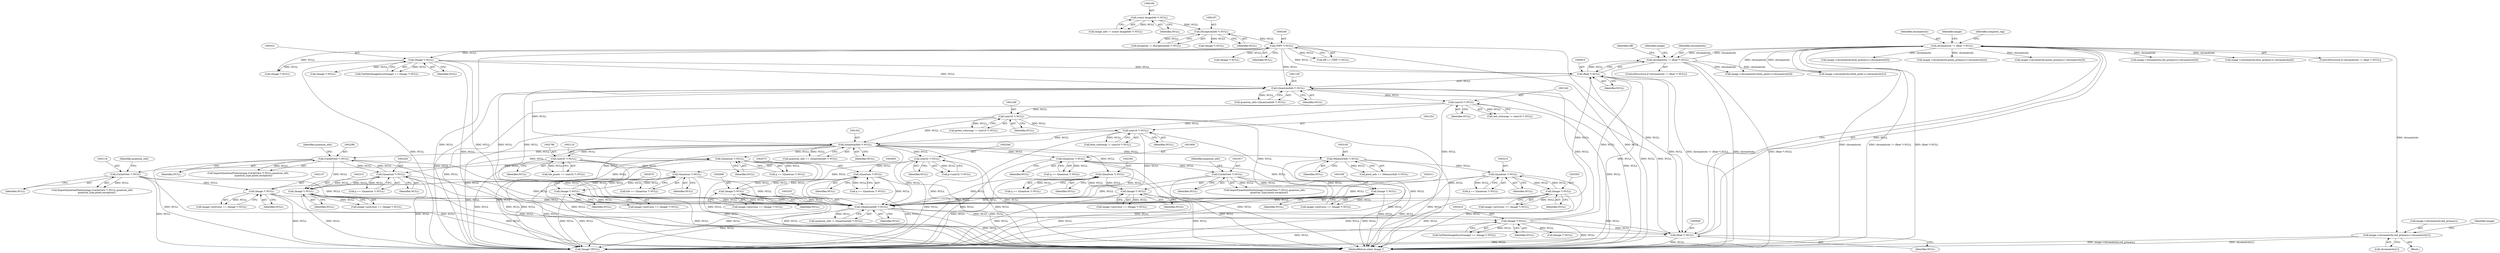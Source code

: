 digraph "0_ImageMagick_6e48aa92ff4e6e95424300ecd52a9ea453c19c60@array" {
"1000962" [label="(Call,image->chromaticity.red_primary.y=chromaticity[1])"];
"1000945" [label="(Call,chromaticity != (float *) NULL)"];
"1000907" [label="(Call,chromaticity != (float *) NULL)"];
"1000909" [label="(Call,(float *) NULL)"];
"1003334" [label="(Call,(QuantumInfo *) NULL)"];
"1003302" [label="(Call,(Image *) NULL)"];
"1003214" [label="(Call,(Quantum *) NULL)"];
"1003144" [label="(Call,(MemoryInfo *) NULL)"];
"1001431" [label="(Call,(QuantumInfo *) NULL)"];
"1001149" [label="(Call,(QuantumInfo *) NULL)"];
"1003418" [label="(Call,(Image *) NULL)"];
"1000245" [label="(Call,(TIFF *) NULL)"];
"1000186" [label="(Call,(ExceptionInfo *) NULL)"];
"1000159" [label="(Call,(const ImageInfo *) NULL)"];
"1000320" [label="(Call,(Image *) NULL)"];
"1000947" [label="(Call,(float *) NULL)"];
"1001252" [label="(Call,(uint16 *) NULL)"];
"1001247" [label="(Call,(uint16 *) NULL)"];
"1001241" [label="(Call,(uint16 *) NULL)"];
"1002109" [label="(Call,(Quantum *) NULL)"];
"1002136" [label="(Call,(Image *) NULL)"];
"1002117" [label="(Call,(CacheView *) NULL)"];
"1002295" [label="(Call,(CacheView *) NULL)"];
"1002219" [label="(Call,(Quantum *) NULL)"];
"1002314" [label="(Call,(Image *) NULL)"];
"1002572" [label="(Call,(Quantum *) NULL)"];
"1002539" [label="(Call,(uint32 *) NULL)"];
"1002695" [label="(Call,(Image *) NULL)"];
"1002510" [label="(Call,(Image *) NULL)"];
"1002391" [label="(Call,(Quantum *) NULL)"];
"1002849" [label="(Call,(Quantum *) NULL)"];
"1002785" [label="(Call,(uint32 *) NULL)"];
"1003069" [label="(Call,(Image *) NULL)"];
"1001908" [label="(Call,(Quantum *) NULL)"];
"1001935" [label="(Call,(Image *) NULL)"];
"1001916" [label="(Call,(CacheView *) NULL)"];
"1003415" [label="(Call,GetNextImageInList(image) == (Image *) NULL)"];
"1002389" [label="(Call,q == (Quantum *) NULL)"];
"1001908" [label="(Call,(Quantum *) NULL)"];
"1001239" [label="(Call,red_colormap != (uint16 *) NULL)"];
"1002219" [label="(Call,(Quantum *) NULL)"];
"1001252" [label="(Call,(uint16 *) NULL)"];
"1003298" [label="(Call,image->previous == (Image *) NULL)"];
"1002115" [label="(Call,ImportQuantumPixels(image,(CacheView *) NULL,quantum_info,\n            quantum_type,pixels,exception))"];
"1000963" [label="(Call,image->chromaticity.red_primary.y)"];
"1000970" [label="(Call,chromaticity[1])"];
"1001245" [label="(Call,green_colormap != (uint16 *) NULL)"];
"1002510" [label="(Call,(Image *) NULL)"];
"1001250" [label="(Call,blue_colormap != (uint16 *) NULL)"];
"1001149" [label="(Call,(QuantumInfo *) NULL)"];
"1000962" [label="(Call,image->chromaticity.red_primary.y=chromaticity[1])"];
"1002111" [label="(Identifier,NULL)"];
"1001006" [label="(Call,image->chromaticity.blue_primary.y=chromaticity[5])"];
"1001910" [label="(Identifier,NULL)"];
"1001147" [label="(Call,quantum_info=(QuantumInfo *) NULL)"];
"1002572" [label="(Call,(Quantum *) NULL)"];
"1002574" [label="(Identifier,NULL)"];
"1002217" [label="(Call,q == (Quantum *) NULL)"];
"1001429" [label="(Call,quantum_info == (QuantumInfo *) NULL)"];
"1000188" [label="(Identifier,NULL)"];
"1000973" [label="(Call,image->chromaticity.green_primary.x=chromaticity[2])"];
"1001247" [label="(Call,(uint16 *) NULL)"];
"1002132" [label="(Call,image->previous == (Image *) NULL)"];
"1000322" [label="(Identifier,NULL)"];
"1000984" [label="(Call,image->chromaticity.green_primary.y=chromaticity[3])"];
"1003065" [label="(Call,image->previous == (Image *) NULL)"];
"1001935" [label="(Call,(Image *) NULL)"];
"1000906" [label="(ControlStructure,if (chromaticity != (float *) NULL))"];
"1000950" [label="(Block,)"];
"1001433" [label="(Identifier,NULL)"];
"1000938" [label="(Identifier,tiff)"];
"1002512" [label="(Identifier,NULL)"];
"1003420" [label="(Identifier,NULL)"];
"1000159" [label="(Call,(const ImageInfo *) NULL)"];
"1001249" [label="(Identifier,NULL)"];
"1001916" [label="(Call,(CacheView *) NULL)"];
"1002391" [label="(Call,(Quantum *) NULL)"];
"1000217" [label="(Call,(Image *) NULL)"];
"1002221" [label="(Identifier,NULL)"];
"1000909" [label="(Call,(float *) NULL)"];
"1000157" [label="(Call,image_info != (const ImageInfo *) NULL)"];
"1002851" [label="(Identifier,NULL)"];
"1002295" [label="(Call,(CacheView *) NULL)"];
"1001914" [label="(Call,ImportQuantumPixels(image,(CacheView *) NULL,quantum_info,\n            quantum_type,pixels,exception))"];
"1000245" [label="(Call,(TIFF *) NULL)"];
"1003481" [label="(Call,(Image *)NULL)"];
"1000946" [label="(Identifier,chromaticity)"];
"1000945" [label="(Call,chromaticity != (float *) NULL)"];
"1003144" [label="(Call,(MemoryInfo *) NULL)"];
"1000977" [label="(Identifier,image)"];
"1003487" [label="(MethodReturn,static Image *)"];
"1002316" [label="(Identifier,NULL)"];
"1003302" [label="(Call,(Image *) NULL)"];
"1000907" [label="(Call,chromaticity != (float *) NULL)"];
"1003216" [label="(Identifier,NULL)"];
"1002136" [label="(Call,(Image *) NULL)"];
"1001919" [label="(Identifier,quantum_info)"];
"1000161" [label="(Identifier,NULL)"];
"1002107" [label="(Call,q == (Quantum *) NULL)"];
"1000951" [label="(Call,image->chromaticity.red_primary.x=chromaticity[0])"];
"1000254" [label="(Call,(Image *) NULL)"];
"1003214" [label="(Call,(Quantum *) NULL)"];
"1000995" [label="(Call,image->chromaticity.blue_primary.x=chromaticity[4])"];
"1002849" [label="(Call,(Quantum *) NULL)"];
"1001431" [label="(Call,(QuantumInfo *) NULL)"];
"1001151" [label="(Identifier,NULL)"];
"1003071" [label="(Identifier,NULL)"];
"1000186" [label="(Call,(ExceptionInfo *) NULL)"];
"1000184" [label="(Call,exception != (ExceptionInfo *) NULL)"];
"1000309" [label="(Call,(Image *) NULL)"];
"1002120" [label="(Identifier,quantum_info)"];
"1000949" [label="(Identifier,NULL)"];
"1001906" [label="(Call,q == (Quantum *) NULL)"];
"1002117" [label="(Call,(CacheView *) NULL)"];
"1002314" [label="(Call,(Image *) NULL)"];
"1003069" [label="(Call,(Image *) NULL)"];
"1001937" [label="(Identifier,NULL)"];
"1003304" [label="(Identifier,NULL)"];
"1000917" [label="(Identifier,image)"];
"1002310" [label="(Call,image->previous == (Image *) NULL)"];
"1002539" [label="(Call,(uint32 *) NULL)"];
"1002785" [label="(Call,(uint32 *) NULL)"];
"1001254" [label="(Identifier,NULL)"];
"1002506" [label="(Call,image->previous == (Image *) NULL)"];
"1001931" [label="(Call,image->previous == (Image *) NULL)"];
"1002783" [label="(Call,tile_pixels == (uint32 *) NULL)"];
"1002119" [label="(Identifier,NULL)"];
"1000320" [label="(Call,(Image *) NULL)"];
"1003142" [label="(Call,pixel_info == (MemoryInfo *) NULL)"];
"1001243" [label="(Identifier,NULL)"];
"1003334" [label="(Call,(QuantumInfo *) NULL)"];
"1002109" [label="(Call,(Quantum *) NULL)"];
"1003336" [label="(Identifier,NULL)"];
"1002297" [label="(Identifier,NULL)"];
"1000908" [label="(Identifier,chromaticity)"];
"1002537" [label="(Call,p=(uint32 *) NULL)"];
"1002541" [label="(Identifier,NULL)"];
"1002697" [label="(Identifier,NULL)"];
"1000924" [label="(Call,image->chromaticity.white_point.y=chromaticity[1])"];
"1001918" [label="(Identifier,NULL)"];
"1000247" [label="(Identifier,NULL)"];
"1002847" [label="(Call,tile == (Quantum *) NULL)"];
"1000911" [label="(Identifier,NULL)"];
"1002298" [label="(Identifier,quantum_info)"];
"1003332" [label="(Call,quantum_info != (QuantumInfo *) NULL)"];
"1003212" [label="(Call,q == (Quantum *) NULL)"];
"1000944" [label="(ControlStructure,if (chromaticity != (float *) NULL))"];
"1000955" [label="(Identifier,image)"];
"1002691" [label="(Call,image->previous == (Image *) NULL)"];
"1002293" [label="(Call,ImportQuantumPixels(image,(CacheView *) NULL,quantum_info,\n              quantum_type,pixels,exception))"];
"1003418" [label="(Call,(Image *) NULL)"];
"1000947" [label="(Call,(float *) NULL)"];
"1003427" [label="(Call,(Image *) NULL)"];
"1002138" [label="(Identifier,NULL)"];
"1000331" [label="(Call,(Image *) NULL)"];
"1002393" [label="(Identifier,NULL)"];
"1001241" [label="(Call,(uint16 *) NULL)"];
"1002695" [label="(Call,(Image *) NULL)"];
"1000243" [label="(Call,tiff == (TIFF *) NULL)"];
"1001020" [label="(Identifier,compress_tag)"];
"1000913" [label="(Call,image->chromaticity.white_point.x=chromaticity[0])"];
"1000317" [label="(Call,GetNextImageInList(image) == (Image *) NULL)"];
"1003146" [label="(Identifier,NULL)"];
"1002570" [label="(Call,q == (Quantum *) NULL)"];
"1002787" [label="(Identifier,NULL)"];
"1000962" -> "1000950"  [label="AST: "];
"1000962" -> "1000970"  [label="CFG: "];
"1000963" -> "1000962"  [label="AST: "];
"1000970" -> "1000962"  [label="AST: "];
"1000977" -> "1000962"  [label="CFG: "];
"1000962" -> "1003487"  [label="DDG: image->chromaticity.red_primary.y"];
"1000962" -> "1003487"  [label="DDG: chromaticity[1]"];
"1000945" -> "1000962"  [label="DDG: chromaticity"];
"1000945" -> "1000944"  [label="AST: "];
"1000945" -> "1000947"  [label="CFG: "];
"1000946" -> "1000945"  [label="AST: "];
"1000947" -> "1000945"  [label="AST: "];
"1000955" -> "1000945"  [label="CFG: "];
"1001020" -> "1000945"  [label="CFG: "];
"1000945" -> "1003487"  [label="DDG: chromaticity"];
"1000945" -> "1003487"  [label="DDG: chromaticity != (float *) NULL"];
"1000945" -> "1003487"  [label="DDG: (float *) NULL"];
"1000945" -> "1000907"  [label="DDG: chromaticity"];
"1000945" -> "1000913"  [label="DDG: chromaticity"];
"1000945" -> "1000924"  [label="DDG: chromaticity"];
"1000907" -> "1000945"  [label="DDG: chromaticity"];
"1000947" -> "1000945"  [label="DDG: NULL"];
"1000945" -> "1000951"  [label="DDG: chromaticity"];
"1000945" -> "1000973"  [label="DDG: chromaticity"];
"1000945" -> "1000984"  [label="DDG: chromaticity"];
"1000945" -> "1000995"  [label="DDG: chromaticity"];
"1000945" -> "1001006"  [label="DDG: chromaticity"];
"1000907" -> "1000906"  [label="AST: "];
"1000907" -> "1000909"  [label="CFG: "];
"1000908" -> "1000907"  [label="AST: "];
"1000909" -> "1000907"  [label="AST: "];
"1000917" -> "1000907"  [label="CFG: "];
"1000938" -> "1000907"  [label="CFG: "];
"1000907" -> "1003487"  [label="DDG: chromaticity != (float *) NULL"];
"1000907" -> "1003487"  [label="DDG: chromaticity"];
"1000907" -> "1003487"  [label="DDG: (float *) NULL"];
"1000909" -> "1000907"  [label="DDG: NULL"];
"1000907" -> "1000913"  [label="DDG: chromaticity"];
"1000907" -> "1000924"  [label="DDG: chromaticity"];
"1000909" -> "1000911"  [label="CFG: "];
"1000910" -> "1000909"  [label="AST: "];
"1000911" -> "1000909"  [label="AST: "];
"1000909" -> "1003487"  [label="DDG: NULL"];
"1003334" -> "1000909"  [label="DDG: NULL"];
"1003418" -> "1000909"  [label="DDG: NULL"];
"1000320" -> "1000909"  [label="DDG: NULL"];
"1000245" -> "1000909"  [label="DDG: NULL"];
"1000909" -> "1000947"  [label="DDG: NULL"];
"1000909" -> "1001149"  [label="DDG: NULL"];
"1000909" -> "1003481"  [label="DDG: NULL"];
"1003334" -> "1003332"  [label="AST: "];
"1003334" -> "1003336"  [label="CFG: "];
"1003335" -> "1003334"  [label="AST: "];
"1003336" -> "1003334"  [label="AST: "];
"1003332" -> "1003334"  [label="CFG: "];
"1003334" -> "1003487"  [label="DDG: NULL"];
"1003334" -> "1000947"  [label="DDG: NULL"];
"1003334" -> "1001149"  [label="DDG: NULL"];
"1003334" -> "1003332"  [label="DDG: NULL"];
"1003302" -> "1003334"  [label="DDG: NULL"];
"1002109" -> "1003334"  [label="DDG: NULL"];
"1002295" -> "1003334"  [label="DDG: NULL"];
"1002572" -> "1003334"  [label="DDG: NULL"];
"1002510" -> "1003334"  [label="DDG: NULL"];
"1002136" -> "1003334"  [label="DDG: NULL"];
"1002849" -> "1003334"  [label="DDG: NULL"];
"1001908" -> "1003334"  [label="DDG: NULL"];
"1002539" -> "1003334"  [label="DDG: NULL"];
"1002695" -> "1003334"  [label="DDG: NULL"];
"1001935" -> "1003334"  [label="DDG: NULL"];
"1001431" -> "1003334"  [label="DDG: NULL"];
"1003144" -> "1003334"  [label="DDG: NULL"];
"1002391" -> "1003334"  [label="DDG: NULL"];
"1002785" -> "1003334"  [label="DDG: NULL"];
"1001149" -> "1003334"  [label="DDG: NULL"];
"1001916" -> "1003334"  [label="DDG: NULL"];
"1002117" -> "1003334"  [label="DDG: NULL"];
"1003214" -> "1003334"  [label="DDG: NULL"];
"1001252" -> "1003334"  [label="DDG: NULL"];
"1002219" -> "1003334"  [label="DDG: NULL"];
"1001241" -> "1003334"  [label="DDG: NULL"];
"1002314" -> "1003334"  [label="DDG: NULL"];
"1003069" -> "1003334"  [label="DDG: NULL"];
"1001247" -> "1003334"  [label="DDG: NULL"];
"1003334" -> "1003418"  [label="DDG: NULL"];
"1003334" -> "1003481"  [label="DDG: NULL"];
"1003302" -> "1003298"  [label="AST: "];
"1003302" -> "1003304"  [label="CFG: "];
"1003303" -> "1003302"  [label="AST: "];
"1003304" -> "1003302"  [label="AST: "];
"1003298" -> "1003302"  [label="CFG: "];
"1003302" -> "1003487"  [label="DDG: NULL"];
"1003302" -> "1003214"  [label="DDG: NULL"];
"1003302" -> "1003298"  [label="DDG: NULL"];
"1003214" -> "1003302"  [label="DDG: NULL"];
"1003302" -> "1003481"  [label="DDG: NULL"];
"1003214" -> "1003212"  [label="AST: "];
"1003214" -> "1003216"  [label="CFG: "];
"1003215" -> "1003214"  [label="AST: "];
"1003216" -> "1003214"  [label="AST: "];
"1003212" -> "1003214"  [label="CFG: "];
"1003214" -> "1003487"  [label="DDG: NULL"];
"1003214" -> "1003212"  [label="DDG: NULL"];
"1003144" -> "1003214"  [label="DDG: NULL"];
"1003214" -> "1003481"  [label="DDG: NULL"];
"1003144" -> "1003142"  [label="AST: "];
"1003144" -> "1003146"  [label="CFG: "];
"1003145" -> "1003144"  [label="AST: "];
"1003146" -> "1003144"  [label="AST: "];
"1003142" -> "1003144"  [label="CFG: "];
"1003144" -> "1003487"  [label="DDG: NULL"];
"1003144" -> "1003142"  [label="DDG: NULL"];
"1001431" -> "1003144"  [label="DDG: NULL"];
"1003144" -> "1003481"  [label="DDG: NULL"];
"1001431" -> "1001429"  [label="AST: "];
"1001431" -> "1001433"  [label="CFG: "];
"1001432" -> "1001431"  [label="AST: "];
"1001433" -> "1001431"  [label="AST: "];
"1001429" -> "1001431"  [label="CFG: "];
"1001431" -> "1003487"  [label="DDG: NULL"];
"1001431" -> "1001429"  [label="DDG: NULL"];
"1001149" -> "1001431"  [label="DDG: NULL"];
"1001252" -> "1001431"  [label="DDG: NULL"];
"1001241" -> "1001431"  [label="DDG: NULL"];
"1001247" -> "1001431"  [label="DDG: NULL"];
"1001431" -> "1001908"  [label="DDG: NULL"];
"1001431" -> "1002109"  [label="DDG: NULL"];
"1001431" -> "1002219"  [label="DDG: NULL"];
"1001431" -> "1002295"  [label="DDG: NULL"];
"1001431" -> "1002314"  [label="DDG: NULL"];
"1001431" -> "1002391"  [label="DDG: NULL"];
"1001431" -> "1002539"  [label="DDG: NULL"];
"1001431" -> "1002785"  [label="DDG: NULL"];
"1001431" -> "1003481"  [label="DDG: NULL"];
"1001149" -> "1001147"  [label="AST: "];
"1001149" -> "1001151"  [label="CFG: "];
"1001150" -> "1001149"  [label="AST: "];
"1001151" -> "1001149"  [label="AST: "];
"1001147" -> "1001149"  [label="CFG: "];
"1001149" -> "1003487"  [label="DDG: NULL"];
"1001149" -> "1001147"  [label="DDG: NULL"];
"1003418" -> "1001149"  [label="DDG: NULL"];
"1000245" -> "1001149"  [label="DDG: NULL"];
"1000320" -> "1001149"  [label="DDG: NULL"];
"1000947" -> "1001149"  [label="DDG: NULL"];
"1001149" -> "1001241"  [label="DDG: NULL"];
"1001149" -> "1003481"  [label="DDG: NULL"];
"1003418" -> "1003415"  [label="AST: "];
"1003418" -> "1003420"  [label="CFG: "];
"1003419" -> "1003418"  [label="AST: "];
"1003420" -> "1003418"  [label="AST: "];
"1003415" -> "1003418"  [label="CFG: "];
"1003418" -> "1003487"  [label="DDG: NULL"];
"1003418" -> "1000947"  [label="DDG: NULL"];
"1003418" -> "1003415"  [label="DDG: NULL"];
"1003418" -> "1003427"  [label="DDG: NULL"];
"1003418" -> "1003481"  [label="DDG: NULL"];
"1000245" -> "1000243"  [label="AST: "];
"1000245" -> "1000247"  [label="CFG: "];
"1000246" -> "1000245"  [label="AST: "];
"1000247" -> "1000245"  [label="AST: "];
"1000243" -> "1000245"  [label="CFG: "];
"1000245" -> "1003487"  [label="DDG: NULL"];
"1000245" -> "1000243"  [label="DDG: NULL"];
"1000186" -> "1000245"  [label="DDG: NULL"];
"1000245" -> "1000254"  [label="DDG: NULL"];
"1000245" -> "1000309"  [label="DDG: NULL"];
"1000245" -> "1000320"  [label="DDG: NULL"];
"1000245" -> "1000947"  [label="DDG: NULL"];
"1000245" -> "1003481"  [label="DDG: NULL"];
"1000186" -> "1000184"  [label="AST: "];
"1000186" -> "1000188"  [label="CFG: "];
"1000187" -> "1000186"  [label="AST: "];
"1000188" -> "1000186"  [label="AST: "];
"1000184" -> "1000186"  [label="CFG: "];
"1000186" -> "1000184"  [label="DDG: NULL"];
"1000159" -> "1000186"  [label="DDG: NULL"];
"1000186" -> "1000217"  [label="DDG: NULL"];
"1000159" -> "1000157"  [label="AST: "];
"1000159" -> "1000161"  [label="CFG: "];
"1000160" -> "1000159"  [label="AST: "];
"1000161" -> "1000159"  [label="AST: "];
"1000157" -> "1000159"  [label="CFG: "];
"1000159" -> "1000157"  [label="DDG: NULL"];
"1000320" -> "1000317"  [label="AST: "];
"1000320" -> "1000322"  [label="CFG: "];
"1000321" -> "1000320"  [label="AST: "];
"1000322" -> "1000320"  [label="AST: "];
"1000317" -> "1000320"  [label="CFG: "];
"1000320" -> "1003487"  [label="DDG: NULL"];
"1000320" -> "1000309"  [label="DDG: NULL"];
"1000320" -> "1000317"  [label="DDG: NULL"];
"1000320" -> "1000331"  [label="DDG: NULL"];
"1000320" -> "1000947"  [label="DDG: NULL"];
"1000320" -> "1003481"  [label="DDG: NULL"];
"1000947" -> "1000949"  [label="CFG: "];
"1000948" -> "1000947"  [label="AST: "];
"1000949" -> "1000947"  [label="AST: "];
"1000947" -> "1003487"  [label="DDG: NULL"];
"1000947" -> "1003481"  [label="DDG: NULL"];
"1001252" -> "1001250"  [label="AST: "];
"1001252" -> "1001254"  [label="CFG: "];
"1001253" -> "1001252"  [label="AST: "];
"1001254" -> "1001252"  [label="AST: "];
"1001250" -> "1001252"  [label="CFG: "];
"1001252" -> "1003487"  [label="DDG: NULL"];
"1001252" -> "1001250"  [label="DDG: NULL"];
"1001247" -> "1001252"  [label="DDG: NULL"];
"1001252" -> "1003481"  [label="DDG: NULL"];
"1001247" -> "1001245"  [label="AST: "];
"1001247" -> "1001249"  [label="CFG: "];
"1001248" -> "1001247"  [label="AST: "];
"1001249" -> "1001247"  [label="AST: "];
"1001245" -> "1001247"  [label="CFG: "];
"1001247" -> "1003487"  [label="DDG: NULL"];
"1001247" -> "1001245"  [label="DDG: NULL"];
"1001241" -> "1001247"  [label="DDG: NULL"];
"1001247" -> "1003481"  [label="DDG: NULL"];
"1001241" -> "1001239"  [label="AST: "];
"1001241" -> "1001243"  [label="CFG: "];
"1001242" -> "1001241"  [label="AST: "];
"1001243" -> "1001241"  [label="AST: "];
"1001239" -> "1001241"  [label="CFG: "];
"1001241" -> "1003487"  [label="DDG: NULL"];
"1001241" -> "1001239"  [label="DDG: NULL"];
"1001241" -> "1003481"  [label="DDG: NULL"];
"1002109" -> "1002107"  [label="AST: "];
"1002109" -> "1002111"  [label="CFG: "];
"1002110" -> "1002109"  [label="AST: "];
"1002111" -> "1002109"  [label="AST: "];
"1002107" -> "1002109"  [label="CFG: "];
"1002109" -> "1003487"  [label="DDG: NULL"];
"1002109" -> "1002107"  [label="DDG: NULL"];
"1002136" -> "1002109"  [label="DDG: NULL"];
"1002109" -> "1002117"  [label="DDG: NULL"];
"1002109" -> "1003481"  [label="DDG: NULL"];
"1002136" -> "1002132"  [label="AST: "];
"1002136" -> "1002138"  [label="CFG: "];
"1002137" -> "1002136"  [label="AST: "];
"1002138" -> "1002136"  [label="AST: "];
"1002132" -> "1002136"  [label="CFG: "];
"1002136" -> "1003487"  [label="DDG: NULL"];
"1002136" -> "1002132"  [label="DDG: NULL"];
"1002117" -> "1002136"  [label="DDG: NULL"];
"1002136" -> "1003481"  [label="DDG: NULL"];
"1002117" -> "1002115"  [label="AST: "];
"1002117" -> "1002119"  [label="CFG: "];
"1002118" -> "1002117"  [label="AST: "];
"1002119" -> "1002117"  [label="AST: "];
"1002120" -> "1002117"  [label="CFG: "];
"1002117" -> "1003487"  [label="DDG: NULL"];
"1002117" -> "1002115"  [label="DDG: NULL"];
"1002117" -> "1003481"  [label="DDG: NULL"];
"1002295" -> "1002293"  [label="AST: "];
"1002295" -> "1002297"  [label="CFG: "];
"1002296" -> "1002295"  [label="AST: "];
"1002297" -> "1002295"  [label="AST: "];
"1002298" -> "1002295"  [label="CFG: "];
"1002295" -> "1003487"  [label="DDG: NULL"];
"1002295" -> "1002219"  [label="DDG: NULL"];
"1002295" -> "1002293"  [label="DDG: NULL"];
"1002219" -> "1002295"  [label="DDG: NULL"];
"1002295" -> "1002314"  [label="DDG: NULL"];
"1002295" -> "1003481"  [label="DDG: NULL"];
"1002219" -> "1002217"  [label="AST: "];
"1002219" -> "1002221"  [label="CFG: "];
"1002220" -> "1002219"  [label="AST: "];
"1002221" -> "1002219"  [label="AST: "];
"1002217" -> "1002219"  [label="CFG: "];
"1002219" -> "1003487"  [label="DDG: NULL"];
"1002219" -> "1002217"  [label="DDG: NULL"];
"1002314" -> "1002219"  [label="DDG: NULL"];
"1002219" -> "1002314"  [label="DDG: NULL"];
"1002219" -> "1003481"  [label="DDG: NULL"];
"1002314" -> "1002310"  [label="AST: "];
"1002314" -> "1002316"  [label="CFG: "];
"1002315" -> "1002314"  [label="AST: "];
"1002316" -> "1002314"  [label="AST: "];
"1002310" -> "1002314"  [label="CFG: "];
"1002314" -> "1003487"  [label="DDG: NULL"];
"1002314" -> "1002310"  [label="DDG: NULL"];
"1002314" -> "1003481"  [label="DDG: NULL"];
"1002572" -> "1002570"  [label="AST: "];
"1002572" -> "1002574"  [label="CFG: "];
"1002573" -> "1002572"  [label="AST: "];
"1002574" -> "1002572"  [label="AST: "];
"1002570" -> "1002572"  [label="CFG: "];
"1002572" -> "1003487"  [label="DDG: NULL"];
"1002572" -> "1002570"  [label="DDG: NULL"];
"1002539" -> "1002572"  [label="DDG: NULL"];
"1002695" -> "1002572"  [label="DDG: NULL"];
"1002572" -> "1002695"  [label="DDG: NULL"];
"1002572" -> "1003481"  [label="DDG: NULL"];
"1002539" -> "1002537"  [label="AST: "];
"1002539" -> "1002541"  [label="CFG: "];
"1002540" -> "1002539"  [label="AST: "];
"1002541" -> "1002539"  [label="AST: "];
"1002537" -> "1002539"  [label="CFG: "];
"1002539" -> "1003487"  [label="DDG: NULL"];
"1002539" -> "1002537"  [label="DDG: NULL"];
"1002539" -> "1003481"  [label="DDG: NULL"];
"1002695" -> "1002691"  [label="AST: "];
"1002695" -> "1002697"  [label="CFG: "];
"1002696" -> "1002695"  [label="AST: "];
"1002697" -> "1002695"  [label="AST: "];
"1002691" -> "1002695"  [label="CFG: "];
"1002695" -> "1003487"  [label="DDG: NULL"];
"1002695" -> "1002691"  [label="DDG: NULL"];
"1002695" -> "1003481"  [label="DDG: NULL"];
"1002510" -> "1002506"  [label="AST: "];
"1002510" -> "1002512"  [label="CFG: "];
"1002511" -> "1002510"  [label="AST: "];
"1002512" -> "1002510"  [label="AST: "];
"1002506" -> "1002510"  [label="CFG: "];
"1002510" -> "1003487"  [label="DDG: NULL"];
"1002510" -> "1002391"  [label="DDG: NULL"];
"1002510" -> "1002506"  [label="DDG: NULL"];
"1002391" -> "1002510"  [label="DDG: NULL"];
"1002510" -> "1003481"  [label="DDG: NULL"];
"1002391" -> "1002389"  [label="AST: "];
"1002391" -> "1002393"  [label="CFG: "];
"1002392" -> "1002391"  [label="AST: "];
"1002393" -> "1002391"  [label="AST: "];
"1002389" -> "1002391"  [label="CFG: "];
"1002391" -> "1003487"  [label="DDG: NULL"];
"1002391" -> "1002389"  [label="DDG: NULL"];
"1002391" -> "1003481"  [label="DDG: NULL"];
"1002849" -> "1002847"  [label="AST: "];
"1002849" -> "1002851"  [label="CFG: "];
"1002850" -> "1002849"  [label="AST: "];
"1002851" -> "1002849"  [label="AST: "];
"1002847" -> "1002849"  [label="CFG: "];
"1002849" -> "1003487"  [label="DDG: NULL"];
"1002849" -> "1002847"  [label="DDG: NULL"];
"1002785" -> "1002849"  [label="DDG: NULL"];
"1003069" -> "1002849"  [label="DDG: NULL"];
"1002849" -> "1003069"  [label="DDG: NULL"];
"1002849" -> "1003481"  [label="DDG: NULL"];
"1002785" -> "1002783"  [label="AST: "];
"1002785" -> "1002787"  [label="CFG: "];
"1002786" -> "1002785"  [label="AST: "];
"1002787" -> "1002785"  [label="AST: "];
"1002783" -> "1002785"  [label="CFG: "];
"1002785" -> "1003487"  [label="DDG: NULL"];
"1002785" -> "1002783"  [label="DDG: NULL"];
"1002785" -> "1003481"  [label="DDG: NULL"];
"1003069" -> "1003065"  [label="AST: "];
"1003069" -> "1003071"  [label="CFG: "];
"1003070" -> "1003069"  [label="AST: "];
"1003071" -> "1003069"  [label="AST: "];
"1003065" -> "1003069"  [label="CFG: "];
"1003069" -> "1003487"  [label="DDG: NULL"];
"1003069" -> "1003065"  [label="DDG: NULL"];
"1003069" -> "1003481"  [label="DDG: NULL"];
"1001908" -> "1001906"  [label="AST: "];
"1001908" -> "1001910"  [label="CFG: "];
"1001909" -> "1001908"  [label="AST: "];
"1001910" -> "1001908"  [label="AST: "];
"1001906" -> "1001908"  [label="CFG: "];
"1001908" -> "1003487"  [label="DDG: NULL"];
"1001908" -> "1001906"  [label="DDG: NULL"];
"1001935" -> "1001908"  [label="DDG: NULL"];
"1001908" -> "1001916"  [label="DDG: NULL"];
"1001908" -> "1003481"  [label="DDG: NULL"];
"1001935" -> "1001931"  [label="AST: "];
"1001935" -> "1001937"  [label="CFG: "];
"1001936" -> "1001935"  [label="AST: "];
"1001937" -> "1001935"  [label="AST: "];
"1001931" -> "1001935"  [label="CFG: "];
"1001935" -> "1003487"  [label="DDG: NULL"];
"1001935" -> "1001931"  [label="DDG: NULL"];
"1001916" -> "1001935"  [label="DDG: NULL"];
"1001935" -> "1003481"  [label="DDG: NULL"];
"1001916" -> "1001914"  [label="AST: "];
"1001916" -> "1001918"  [label="CFG: "];
"1001917" -> "1001916"  [label="AST: "];
"1001918" -> "1001916"  [label="AST: "];
"1001919" -> "1001916"  [label="CFG: "];
"1001916" -> "1003487"  [label="DDG: NULL"];
"1001916" -> "1001914"  [label="DDG: NULL"];
"1001916" -> "1003481"  [label="DDG: NULL"];
}
